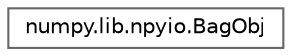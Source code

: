 digraph "Graphical Class Hierarchy"
{
 // LATEX_PDF_SIZE
  bgcolor="transparent";
  edge [fontname=Helvetica,fontsize=10,labelfontname=Helvetica,labelfontsize=10];
  node [fontname=Helvetica,fontsize=10,shape=box,height=0.2,width=0.4];
  rankdir="LR";
  Node0 [id="Node000000",label="numpy.lib.npyio.BagObj",height=0.2,width=0.4,color="grey40", fillcolor="white", style="filled",URL="$d5/dc7/classnumpy_1_1lib_1_1npyio_1_1BagObj.html",tooltip=" "];
}
